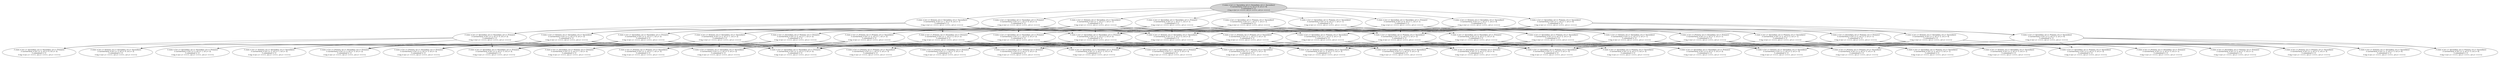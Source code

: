 strict digraph DiskGraph {
nodesep=0.35;
subgraph cluster_graph {
color="white";
-7869613565237350289 [label="/\\ state = [n1 |-> Secondary, n2 |-> Secondary, n3 |-> Secondary]\n/\\ currentTerm = [n1 |-> 0, n2 |-> 0, n3 |-> 0]\n/\\ committed = {}\n/\\ log = [n1 |-> <<>>, n2 |-> <<>>, n3 |-> <<>>]",style = filled]
-7869613565237350289 -> -3599509836514354865 [label="",color="black",fontcolor="black"];
-3599509836514354865 [label="/\\ state = [n1 |-> Primary, n2 |-> Secondary, n3 |-> Secondary]\n/\\ currentTerm = [n1 |-> 1, n2 |-> 1, n3 |-> 0]\n/\\ committed = {}\n/\\ log = [n1 |-> <<>>, n2 |-> <<>>, n3 |-> <<>>]"];
-7869613565237350289 -> -7755827089026793422 [label="",color="black",fontcolor="black"];
-7755827089026793422 [label="/\\ state = [n1 |-> Primary, n2 |-> Secondary, n3 |-> Secondary]\n/\\ currentTerm = [n1 |-> 1, n2 |-> 0, n3 |-> 1]\n/\\ committed = {}\n/\\ log = [n1 |-> <<>>, n2 |-> <<>>, n3 |-> <<>>]"];
-7869613565237350289 -> 9208771904633459490 [label="",color="black",fontcolor="black"];
9208771904633459490 [label="/\\ state = [n1 |-> Primary, n2 |-> Secondary, n3 |-> Secondary]\n/\\ currentTerm = [n1 |-> 1, n2 |-> 1, n3 |-> 1]\n/\\ committed = {}\n/\\ log = [n1 |-> <<>>, n2 |-> <<>>, n3 |-> <<>>]"];
-7869613565237350289 -> 6471463249632845513 [label="",color="black",fontcolor="black"];
6471463249632845513 [label="/\\ state = [n1 |-> Secondary, n2 |-> Primary, n3 |-> Secondary]\n/\\ currentTerm = [n1 |-> 1, n2 |-> 1, n3 |-> 0]\n/\\ committed = {}\n/\\ log = [n1 |-> <<>>, n2 |-> <<>>, n3 |-> <<>>]"];
-7869613565237350289 -> -8076300121196404531 [label="",color="black",fontcolor="black"];
-8076300121196404531 [label="/\\ state = [n1 |-> Secondary, n2 |-> Primary, n3 |-> Secondary]\n/\\ currentTerm = [n1 |-> 0, n2 |-> 1, n3 |-> 1]\n/\\ committed = {}\n/\\ log = [n1 |-> <<>>, n2 |-> <<>>, n3 |-> <<>>]"];
-7869613565237350289 -> -1726963228399659868 [label="",color="black",fontcolor="black"];
-1726963228399659868 [label="/\\ state = [n1 |-> Secondary, n2 |-> Primary, n3 |-> Secondary]\n/\\ currentTerm = [n1 |-> 1, n2 |-> 1, n3 |-> 1]\n/\\ committed = {}\n/\\ log = [n1 |-> <<>>, n2 |-> <<>>, n3 |-> <<>>]"];
-7869613565237350289 -> -4862553524612859694 [label="",color="black",fontcolor="black"];
-4862553524612859694 [label="/\\ state = [n1 |-> Secondary, n2 |-> Secondary, n3 |-> Primary]\n/\\ currentTerm = [n1 |-> 1, n2 |-> 0, n3 |-> 1]\n/\\ committed = {}\n/\\ log = [n1 |-> <<>>, n2 |-> <<>>, n3 |-> <<>>]"];
-7869613565237350289 -> 3528279545434447787 [label="",color="black",fontcolor="black"];
3528279545434447787 [label="/\\ state = [n1 |-> Secondary, n2 |-> Secondary, n3 |-> Primary]\n/\\ currentTerm = [n1 |-> 0, n2 |-> 1, n3 |-> 1]\n/\\ committed = {}\n/\\ log = [n1 |-> <<>>, n2 |-> <<>>, n3 |-> <<>>]"];
-7869613565237350289 -> 6275018748014554050 [label="",color="black",fontcolor="black"];
6275018748014554050 [label="/\\ state = [n1 |-> Secondary, n2 |-> Secondary, n3 |-> Primary]\n/\\ currentTerm = [n1 |-> 1, n2 |-> 1, n3 |-> 1]\n/\\ committed = {}\n/\\ log = [n1 |-> <<>>, n2 |-> <<>>, n3 |-> <<>>]"];
-3599509836514354865 -> 2513531061805342083 [label="",color="black",fontcolor="black"];
2513531061805342083 [label="/\\ state = [n1 |-> Primary, n2 |-> Secondary, n3 |-> Secondary]\n/\\ currentTerm = [n1 |-> 2, n2 |-> 2, n3 |-> 0]\n/\\ committed = {}\n/\\ log = [n1 |-> <<>>, n2 |-> <<>>, n3 |-> <<>>]"];
-3599509836514354865 -> 9069202088224455785 [label="",color="black",fontcolor="black"];
9069202088224455785 [label="/\\ state = [n1 |-> Primary, n2 |-> Secondary, n3 |-> Secondary]\n/\\ currentTerm = [n1 |-> 2, n2 |-> 1, n3 |-> 2]\n/\\ committed = {}\n/\\ log = [n1 |-> <<>>, n2 |-> <<>>, n3 |-> <<>>]"];
-3599509836514354865 -> 4112512731038884894 [label="",color="black",fontcolor="black"];
4112512731038884894 [label="/\\ state = [n1 |-> Primary, n2 |-> Secondary, n3 |-> Secondary]\n/\\ currentTerm = [n1 |-> 2, n2 |-> 2, n3 |-> 2]\n/\\ committed = {}\n/\\ log = [n1 |-> <<>>, n2 |-> <<>>, n3 |-> <<>>]"];
-3599509836514354865 -> -5393796707672352251 [label="",color="black",fontcolor="black"];
-5393796707672352251 [label="/\\ state = [n1 |-> Secondary, n2 |-> Primary, n3 |-> Secondary]\n/\\ currentTerm = [n1 |-> 2, n2 |-> 2, n3 |-> 0]\n/\\ committed = {}\n/\\ log = [n1 |-> <<>>, n2 |-> <<>>, n3 |-> <<>>]"];
-3599509836514354865 -> -3007582427201228422 [label="",color="black",fontcolor="black"];
-3007582427201228422 [label="/\\ state = [n1 |-> Primary, n2 |-> Primary, n3 |-> Secondary]\n/\\ currentTerm = [n1 |-> 1, n2 |-> 2, n3 |-> 2]\n/\\ committed = {}\n/\\ log = [n1 |-> <<>>, n2 |-> <<>>, n3 |-> <<>>]"];
-3599509836514354865 -> -5848436642816334952 [label="",color="black",fontcolor="black"];
-5848436642816334952 [label="/\\ state = [n1 |-> Secondary, n2 |-> Primary, n3 |-> Secondary]\n/\\ currentTerm = [n1 |-> 2, n2 |-> 2, n3 |-> 2]\n/\\ committed = {}\n/\\ log = [n1 |-> <<>>, n2 |-> <<>>, n3 |-> <<>>]"];
-7755827089026793422 -> -7843578742682249234 [label="",color="black",fontcolor="black"];
-7843578742682249234 [label="/\\ state = [n1 |-> Primary, n2 |-> Secondary, n3 |-> Secondary]\n/\\ currentTerm = [n1 |-> 2, n2 |-> 2, n3 |-> 1]\n/\\ committed = {}\n/\\ log = [n1 |-> <<>>, n2 |-> <<>>, n3 |-> <<>>]"];
-7755827089026793422 -> -7616253116179288199 [label="",color="black",fontcolor="black"];
-7616253116179288199 [label="/\\ state = [n1 |-> Primary, n2 |-> Secondary, n3 |-> Secondary]\n/\\ currentTerm = [n1 |-> 2, n2 |-> 0, n3 |-> 2]\n/\\ committed = {}\n/\\ log = [n1 |-> <<>>, n2 |-> <<>>, n3 |-> <<>>]"];
-7755827089026793422 -> 4112512731038884894 [label="",color="black",fontcolor="black"];
-7755827089026793422 -> -4713901930580060263 [label="",color="black",fontcolor="black"];
-4713901930580060263 [label="/\\ state = [n1 |-> Secondary, n2 |-> Secondary, n3 |-> Primary]\n/\\ currentTerm = [n1 |-> 2, n2 |-> 0, n3 |-> 2]\n/\\ committed = {}\n/\\ log = [n1 |-> <<>>, n2 |-> <<>>, n3 |-> <<>>]"];
-7755827089026793422 -> 7592835799527706140 [label="",color="black",fontcolor="black"];
7592835799527706140 [label="/\\ state = [n1 |-> Primary, n2 |-> Secondary, n3 |-> Primary]\n/\\ currentTerm = [n1 |-> 1, n2 |-> 2, n3 |-> 2]\n/\\ committed = {}\n/\\ log = [n1 |-> <<>>, n2 |-> <<>>, n3 |-> <<>>]"];
-7755827089026793422 -> 1282379678309195006 [label="",color="black",fontcolor="black"];
1282379678309195006 [label="/\\ state = [n1 |-> Secondary, n2 |-> Secondary, n3 |-> Primary]\n/\\ currentTerm = [n1 |-> 2, n2 |-> 2, n3 |-> 2]\n/\\ committed = {}\n/\\ log = [n1 |-> <<>>, n2 |-> <<>>, n3 |-> <<>>]"];
9208771904633459490 -> -7843578742682249234 [label="",color="black",fontcolor="black"];
9208771904633459490 -> 9069202088224455785 [label="",color="black",fontcolor="black"];
9208771904633459490 -> 4112512731038884894 [label="",color="black",fontcolor="black"];
9208771904633459490 -> 352050321377939560 [label="",color="black",fontcolor="black"];
352050321377939560 [label="/\\ state = [n1 |-> Secondary, n2 |-> Primary, n3 |-> Secondary]\n/\\ currentTerm = [n1 |-> 2, n2 |-> 2, n3 |-> 1]\n/\\ committed = {}\n/\\ log = [n1 |-> <<>>, n2 |-> <<>>, n3 |-> <<>>]"];
9208771904633459490 -> -3007582427201228422 [label="",color="black",fontcolor="black"];
9208771904633459490 -> -5848436642816334952 [label="",color="black",fontcolor="black"];
9208771904633459490 -> 6126371246063862921 [label="",color="black",fontcolor="black"];
6126371246063862921 [label="/\\ state = [n1 |-> Secondary, n2 |-> Secondary, n3 |-> Primary]\n/\\ currentTerm = [n1 |-> 2, n2 |-> 1, n3 |-> 2]\n/\\ committed = {}\n/\\ log = [n1 |-> <<>>, n2 |-> <<>>, n3 |-> <<>>]"];
9208771904633459490 -> 7592835799527706140 [label="",color="black",fontcolor="black"];
9208771904633459490 -> 1282379678309195006 [label="",color="black",fontcolor="black"];
6471463249632845513 -> 2513531061805342083 [label="",color="black",fontcolor="black"];
6471463249632845513 -> 4226848456384083382 [label="",color="black",fontcolor="black"];
4226848456384083382 [label="/\\ state = [n1 |-> Primary, n2 |-> Primary, n3 |-> Secondary]\n/\\ currentTerm = [n1 |-> 2, n2 |-> 1, n3 |-> 2]\n/\\ committed = {}\n/\\ log = [n1 |-> <<>>, n2 |-> <<>>, n3 |-> <<>>]"];
6471463249632845513 -> 4112512731038884894 [label="",color="black",fontcolor="black"];
6471463249632845513 -> -5393796707672352251 [label="",color="black",fontcolor="black"];
6471463249632845513 -> 500706156135874339 [label="",color="black",fontcolor="black"];
500706156135874339 [label="/\\ state = [n1 |-> Secondary, n2 |-> Primary, n3 |-> Secondary]\n/\\ currentTerm = [n1 |-> 1, n2 |-> 2, n3 |-> 2]\n/\\ committed = {}\n/\\ log = [n1 |-> <<>>, n2 |-> <<>>, n3 |-> <<>>]"];
6471463249632845513 -> -5848436642816334952 [label="",color="black",fontcolor="black"];
-8076300121196404531 -> 352050321377939560 [label="",color="black",fontcolor="black"];
-8076300121196404531 -> 6994497431901768522 [label="",color="black",fontcolor="black"];
6994497431901768522 [label="/\\ state = [n1 |-> Secondary, n2 |-> Primary, n3 |-> Secondary]\n/\\ currentTerm = [n1 |-> 0, n2 |-> 2, n3 |-> 2]\n/\\ committed = {}\n/\\ log = [n1 |-> <<>>, n2 |-> <<>>, n3 |-> <<>>]"];
-8076300121196404531 -> -5848436642816334952 [label="",color="black",fontcolor="black"];
-8076300121196404531 -> 1329038293772979542 [label="",color="black",fontcolor="black"];
1329038293772979542 [label="/\\ state = [n1 |-> Secondary, n2 |-> Primary, n3 |-> Primary]\n/\\ currentTerm = [n1 |-> 2, n2 |-> 1, n3 |-> 2]\n/\\ committed = {}\n/\\ log = [n1 |-> <<>>, n2 |-> <<>>, n3 |-> <<>>]"];
-8076300121196404531 -> -2446384772023159764 [label="",color="black",fontcolor="black"];
-2446384772023159764 [label="/\\ state = [n1 |-> Secondary, n2 |-> Secondary, n3 |-> Primary]\n/\\ currentTerm = [n1 |-> 0, n2 |-> 2, n3 |-> 2]\n/\\ committed = {}\n/\\ log = [n1 |-> <<>>, n2 |-> <<>>, n3 |-> <<>>]"];
-8076300121196404531 -> 1282379678309195006 [label="",color="black",fontcolor="black"];
-1726963228399659868 -> -7843578742682249234 [label="",color="black",fontcolor="black"];
-1726963228399659868 -> 4226848456384083382 [label="",color="black",fontcolor="black"];
-1726963228399659868 -> 4112512731038884894 [label="",color="black",fontcolor="black"];
-1726963228399659868 -> 352050321377939560 [label="",color="black",fontcolor="black"];
-1726963228399659868 -> 500706156135874339 [label="",color="black",fontcolor="black"];
-1726963228399659868 -> -5848436642816334952 [label="",color="black",fontcolor="black"];
-1726963228399659868 -> 1329038293772979542 [label="",color="black",fontcolor="black"];
-1726963228399659868 -> -5048783940881153979 [label="",color="black",fontcolor="black"];
-5048783940881153979 [label="/\\ state = [n1 |-> Secondary, n2 |-> Secondary, n3 |-> Primary]\n/\\ currentTerm = [n1 |-> 1, n2 |-> 2, n3 |-> 2]\n/\\ committed = {}\n/\\ log = [n1 |-> <<>>, n2 |-> <<>>, n3 |-> <<>>]"];
-1726963228399659868 -> 1282379678309195006 [label="",color="black",fontcolor="black"];
-4862553524612859694 -> 7732484366846714199 [label="",color="black",fontcolor="black"];
7732484366846714199 [label="/\\ state = [n1 |-> Primary, n2 |-> Secondary, n3 |-> Primary]\n/\\ currentTerm = [n1 |-> 2, n2 |-> 2, n3 |-> 1]\n/\\ committed = {}\n/\\ log = [n1 |-> <<>>, n2 |-> <<>>, n3 |-> <<>>]"];
-4862553524612859694 -> -7616253116179288199 [label="",color="black",fontcolor="black"];
-4862553524612859694 -> 4112512731038884894 [label="",color="black",fontcolor="black"];
-4862553524612859694 -> -4713901930580060263 [label="",color="black",fontcolor="black"];
-4862553524612859694 -> -5048783940881153979 [label="",color="black",fontcolor="black"];
-4862553524612859694 -> 1282379678309195006 [label="",color="black",fontcolor="black"];
3528279545434447787 -> -248836222955477295 [label="",color="black",fontcolor="black"];
-248836222955477295 [label="/\\ state = [n1 |-> Secondary, n2 |-> Primary, n3 |-> Primary]\n/\\ currentTerm = [n1 |-> 2, n2 |-> 2, n3 |-> 1]\n/\\ committed = {}\n/\\ log = [n1 |-> <<>>, n2 |-> <<>>, n3 |-> <<>>]"];
3528279545434447787 -> 6994497431901768522 [label="",color="black",fontcolor="black"];
3528279545434447787 -> -5848436642816334952 [label="",color="black",fontcolor="black"];
3528279545434447787 -> 6126371246063862921 [label="",color="black",fontcolor="black"];
3528279545434447787 -> -2446384772023159764 [label="",color="black",fontcolor="black"];
3528279545434447787 -> 1282379678309195006 [label="",color="black",fontcolor="black"];
6275018748014554050 -> 7732484366846714199 [label="",color="black",fontcolor="black"];
6275018748014554050 -> 9069202088224455785 [label="",color="black",fontcolor="black"];
6275018748014554050 -> 4112512731038884894 [label="",color="black",fontcolor="black"];
6275018748014554050 -> -248836222955477295 [label="",color="black",fontcolor="black"];
6275018748014554050 -> 500706156135874339 [label="",color="black",fontcolor="black"];
6275018748014554050 -> -5848436642816334952 [label="",color="black",fontcolor="black"];
6275018748014554050 -> 6126371246063862921 [label="",color="black",fontcolor="black"];
6275018748014554050 -> -5048783940881153979 [label="",color="black",fontcolor="black"];
6275018748014554050 -> 1282379678309195006 [label="",color="black",fontcolor="black"];
2513531061805342083 -> -5867185401989121286 [label="",color="black",fontcolor="black"];
-5867185401989121286 [label="/\\ state = [n1 |-> Primary, n2 |-> Secondary, n3 |-> Secondary]\n/\\ currentTerm = [n1 |-> 3, n2 |-> 3, n3 |-> 0]\n/\\ committed = {}\n/\\ log = [n1 |-> <<>>, n2 |-> <<>>, n3 |-> <<>>]"];
2513531061805342083 -> -1209530034572715494 [label="",color="black",fontcolor="black"];
-1209530034572715494 [label="/\\ state = [n1 |-> Primary, n2 |-> Secondary, n3 |-> Secondary]\n/\\ currentTerm = [n1 |-> 3, n2 |-> 2, n3 |-> 3]\n/\\ committed = {}\n/\\ log = [n1 |-> <<>>, n2 |-> <<>>, n3 |-> <<>>]"];
2513531061805342083 -> 335245272471963914 [label="",color="black",fontcolor="black"];
335245272471963914 [label="/\\ state = [n1 |-> Primary, n2 |-> Secondary, n3 |-> Secondary]\n/\\ currentTerm = [n1 |-> 3, n2 |-> 3, n3 |-> 3]\n/\\ committed = {}\n/\\ log = [n1 |-> <<>>, n2 |-> <<>>, n3 |-> <<>>]"];
2513531061805342083 -> 4131815852091735420 [label="",color="black",fontcolor="black"];
4131815852091735420 [label="/\\ state = [n1 |-> Secondary, n2 |-> Primary, n3 |-> Secondary]\n/\\ currentTerm = [n1 |-> 3, n2 |-> 3, n3 |-> 0]\n/\\ committed = {}\n/\\ log = [n1 |-> <<>>, n2 |-> <<>>, n3 |-> <<>>]"];
2513531061805342083 -> 2607627572260009148 [label="",color="black",fontcolor="black"];
2607627572260009148 [label="/\\ state = [n1 |-> Primary, n2 |-> Primary, n3 |-> Secondary]\n/\\ currentTerm = [n1 |-> 2, n2 |-> 3, n3 |-> 3]\n/\\ committed = {}\n/\\ log = [n1 |-> <<>>, n2 |-> <<>>, n3 |-> <<>>]"];
2513531061805342083 -> -7826202155785138548 [label="",color="black",fontcolor="black"];
-7826202155785138548 [label="/\\ state = [n1 |-> Secondary, n2 |-> Primary, n3 |-> Secondary]\n/\\ currentTerm = [n1 |-> 3, n2 |-> 3, n3 |-> 3]\n/\\ committed = {}\n/\\ log = [n1 |-> <<>>, n2 |-> <<>>, n3 |-> <<>>]"];
9069202088224455785 -> -5377053508390501529 [label="",color="black",fontcolor="black"];
-5377053508390501529 [label="/\\ state = [n1 |-> Primary, n2 |-> Secondary, n3 |-> Secondary]\n/\\ currentTerm = [n1 |-> 3, n2 |-> 3, n3 |-> 2]\n/\\ committed = {}\n/\\ log = [n1 |-> <<>>, n2 |-> <<>>, n3 |-> <<>>]"];
9069202088224455785 -> -6055035401567878547 [label="",color="black",fontcolor="black"];
-6055035401567878547 [label="/\\ state = [n1 |-> Primary, n2 |-> Secondary, n3 |-> Secondary]\n/\\ currentTerm = [n1 |-> 3, n2 |-> 1, n3 |-> 3]\n/\\ committed = {}\n/\\ log = [n1 |-> <<>>, n2 |-> <<>>, n3 |-> <<>>]"];
9069202088224455785 -> 335245272471963914 [label="",color="black",fontcolor="black"];
9069202088224455785 -> -8997830944296174963 [label="",color="black",fontcolor="black"];
-8997830944296174963 [label="/\\ state = [n1 |-> Secondary, n2 |-> Secondary, n3 |-> Primary]\n/\\ currentTerm = [n1 |-> 3, n2 |-> 1, n3 |-> 3]\n/\\ committed = {}\n/\\ log = [n1 |-> <<>>, n2 |-> <<>>, n3 |-> <<>>]"];
9069202088224455785 -> -7264896430763734054 [label="",color="black",fontcolor="black"];
-7264896430763734054 [label="/\\ state = [n1 |-> Primary, n2 |-> Secondary, n3 |-> Primary]\n/\\ currentTerm = [n1 |-> 2, n2 |-> 3, n3 |-> 3]\n/\\ committed = {}\n/\\ log = [n1 |-> <<>>, n2 |-> <<>>, n3 |-> <<>>]"];
9069202088224455785 -> 3206139361947464170 [label="",color="black",fontcolor="black"];
3206139361947464170 [label="/\\ state = [n1 |-> Secondary, n2 |-> Secondary, n3 |-> Primary]\n/\\ currentTerm = [n1 |-> 3, n2 |-> 3, n3 |-> 3]\n/\\ committed = {}\n/\\ log = [n1 |-> <<>>, n2 |-> <<>>, n3 |-> <<>>]"];
4112512731038884894 -> -5377053508390501529 [label="",color="black",fontcolor="black"];
4112512731038884894 -> -1209530034572715494 [label="",color="black",fontcolor="black"];
4112512731038884894 -> 335245272471963914 [label="",color="black",fontcolor="black"];
4112512731038884894 -> 2496233362634048737 [label="",color="black",fontcolor="black"];
2496233362634048737 [label="/\\ state = [n1 |-> Secondary, n2 |-> Primary, n3 |-> Secondary]\n/\\ currentTerm = [n1 |-> 3, n2 |-> 3, n3 |-> 2]\n/\\ committed = {}\n/\\ log = [n1 |-> <<>>, n2 |-> <<>>, n3 |-> <<>>]"];
4112512731038884894 -> 2607627572260009148 [label="",color="black",fontcolor="black"];
4112512731038884894 -> -7826202155785138548 [label="",color="black",fontcolor="black"];
4112512731038884894 -> -4039838987316878598 [label="",color="black",fontcolor="black"];
-4039838987316878598 [label="/\\ state = [n1 |-> Secondary, n2 |-> Secondary, n3 |-> Primary]\n/\\ currentTerm = [n1 |-> 3, n2 |-> 2, n3 |-> 3]\n/\\ committed = {}\n/\\ log = [n1 |-> <<>>, n2 |-> <<>>, n3 |-> <<>>]"];
4112512731038884894 -> -7264896430763734054 [label="",color="black",fontcolor="black"];
4112512731038884894 -> 3206139361947464170 [label="",color="black",fontcolor="black"];
-5393796707672352251 -> -5867185401989121286 [label="",color="black",fontcolor="black"];
-5393796707672352251 -> -6322370330319416379 [label="",color="black",fontcolor="black"];
-6322370330319416379 [label="/\\ state = [n1 |-> Primary, n2 |-> Primary, n3 |-> Secondary]\n/\\ currentTerm = [n1 |-> 3, n2 |-> 2, n3 |-> 3]\n/\\ committed = {}\n/\\ log = [n1 |-> <<>>, n2 |-> <<>>, n3 |-> <<>>]"];
-5393796707672352251 -> 335245272471963914 [label="",color="black",fontcolor="black"];
-5393796707672352251 -> 4131815852091735420 [label="",color="black",fontcolor="black"];
-5393796707672352251 -> -828643256619189531 [label="",color="black",fontcolor="black"];
-828643256619189531 [label="/\\ state = [n1 |-> Secondary, n2 |-> Primary, n3 |-> Secondary]\n/\\ currentTerm = [n1 |-> 2, n2 |-> 3, n3 |-> 3]\n/\\ committed = {}\n/\\ log = [n1 |-> <<>>, n2 |-> <<>>, n3 |-> <<>>]"];
-5393796707672352251 -> -7826202155785138548 [label="",color="black",fontcolor="black"];
-3007582427201228422 -> 2496233362634048737 [label="",color="black",fontcolor="black"];
-3007582427201228422 -> -8352814796838803449 [label="",color="black",fontcolor="black"];
-8352814796838803449 [label="/\\ state = [n1 |-> Primary, n2 |-> Primary, n3 |-> Secondary]\n/\\ currentTerm = [n1 |-> 1, n2 |-> 3, n3 |-> 3]\n/\\ committed = {}\n/\\ log = [n1 |-> <<>>, n2 |-> <<>>, n3 |-> <<>>]"];
-3007582427201228422 -> -7826202155785138548 [label="",color="black",fontcolor="black"];
-3007582427201228422 -> -9179720732504806619 [label="",color="black",fontcolor="black"];
-9179720732504806619 [label="/\\ state = [n1 |-> Secondary, n2 |-> Primary, n3 |-> Primary]\n/\\ currentTerm = [n1 |-> 3, n2 |-> 2, n3 |-> 3]\n/\\ committed = {}\n/\\ log = [n1 |-> <<>>, n2 |-> <<>>, n3 |-> <<>>]"];
-3007582427201228422 -> 3677496321109563233 [label="",color="black",fontcolor="black"];
3677496321109563233 [label="/\\ state = [n1 |-> Primary, n2 |-> Secondary, n3 |-> Primary]\n/\\ currentTerm = [n1 |-> 1, n2 |-> 3, n3 |-> 3]\n/\\ committed = {}\n/\\ log = [n1 |-> <<>>, n2 |-> <<>>, n3 |-> <<>>]"];
-3007582427201228422 -> 3206139361947464170 [label="",color="black",fontcolor="black"];
-5848436642816334952 -> -5377053508390501529 [label="",color="black",fontcolor="black"];
-5848436642816334952 -> -6322370330319416379 [label="",color="black",fontcolor="black"];
-5848436642816334952 -> 335245272471963914 [label="",color="black",fontcolor="black"];
-5848436642816334952 -> 2496233362634048737 [label="",color="black",fontcolor="black"];
-5848436642816334952 -> -828643256619189531 [label="",color="black",fontcolor="black"];
-5848436642816334952 -> -7826202155785138548 [label="",color="black",fontcolor="black"];
-5848436642816334952 -> -9179720732504806619 [label="",color="black",fontcolor="black"];
-5848436642816334952 -> 5448740925590324611 [label="",color="black",fontcolor="black"];
5448740925590324611 [label="/\\ state = [n1 |-> Secondary, n2 |-> Secondary, n3 |-> Primary]\n/\\ currentTerm = [n1 |-> 2, n2 |-> 3, n3 |-> 3]\n/\\ committed = {}\n/\\ log = [n1 |-> <<>>, n2 |-> <<>>, n3 |-> <<>>]"];
-5848436642816334952 -> 3206139361947464170 [label="",color="black",fontcolor="black"];
-7843578742682249234 -> 2257508926198870167 [label="",color="black",fontcolor="black"];
2257508926198870167 [label="/\\ state = [n1 |-> Primary, n2 |-> Secondary, n3 |-> Secondary]\n/\\ currentTerm = [n1 |-> 3, n2 |-> 3, n3 |-> 1]\n/\\ committed = {}\n/\\ log = [n1 |-> <<>>, n2 |-> <<>>, n3 |-> <<>>]"];
-7843578742682249234 -> -1209530034572715494 [label="",color="black",fontcolor="black"];
-7843578742682249234 -> 335245272471963914 [label="",color="black",fontcolor="black"];
-7843578742682249234 -> -8606113637417961711 [label="",color="black",fontcolor="black"];
-8606113637417961711 [label="/\\ state = [n1 |-> Secondary, n2 |-> Primary, n3 |-> Secondary]\n/\\ currentTerm = [n1 |-> 3, n2 |-> 3, n3 |-> 1]\n/\\ committed = {}\n/\\ log = [n1 |-> <<>>, n2 |-> <<>>, n3 |-> <<>>]"];
-7843578742682249234 -> 2607627572260009148 [label="",color="black",fontcolor="black"];
-7843578742682249234 -> -7826202155785138548 [label="",color="black",fontcolor="black"];
-7616253116179288199 -> -5377053508390501529 [label="",color="black",fontcolor="black"];
-7616253116179288199 -> 4641474507160375677 [label="",color="black",fontcolor="black"];
4641474507160375677 [label="/\\ state = [n1 |-> Primary, n2 |-> Secondary, n3 |-> Secondary]\n/\\ currentTerm = [n1 |-> 3, n2 |-> 0, n3 |-> 3]\n/\\ committed = {}\n/\\ log = [n1 |-> <<>>, n2 |-> <<>>, n3 |-> <<>>]"];
-7616253116179288199 -> 335245272471963914 [label="",color="black",fontcolor="black"];
-7616253116179288199 -> 7543720101825472925 [label="",color="black",fontcolor="black"];
7543720101825472925 [label="/\\ state = [n1 |-> Secondary, n2 |-> Secondary, n3 |-> Primary]\n/\\ currentTerm = [n1 |-> 3, n2 |-> 0, n3 |-> 3]\n/\\ committed = {}\n/\\ log = [n1 |-> <<>>, n2 |-> <<>>, n3 |-> <<>>]"];
-7616253116179288199 -> -7264896430763734054 [label="",color="black",fontcolor="black"];
-7616253116179288199 -> 3206139361947464170 [label="",color="black",fontcolor="black"];
-4713901930580060263 -> 5551127935759136222 [label="",color="black",fontcolor="black"];
5551127935759136222 [label="/\\ state = [n1 |-> Primary, n2 |-> Secondary, n3 |-> Primary]\n/\\ currentTerm = [n1 |-> 3, n2 |-> 3, n3 |-> 2]\n/\\ committed = {}\n/\\ log = [n1 |-> <<>>, n2 |-> <<>>, n3 |-> <<>>]"];
-4713901930580060263 -> 4641474507160375677 [label="",color="black",fontcolor="black"];
-4713901930580060263 -> 335245272471963914 [label="",color="black",fontcolor="black"];
-4713901930580060263 -> 7543720101825472925 [label="",color="black",fontcolor="black"];
-4713901930580060263 -> 5448740925590324611 [label="",color="black",fontcolor="black"];
-4713901930580060263 -> 3206139361947464170 [label="",color="black",fontcolor="black"];
7592835799527706140 -> -2680442066252697000 [label="",color="black",fontcolor="black"];
-2680442066252697000 [label="/\\ state = [n1 |-> Secondary, n2 |-> Primary, n3 |-> Primary]\n/\\ currentTerm = [n1 |-> 3, n2 |-> 3, n3 |-> 2]\n/\\ committed = {}\n/\\ log = [n1 |-> <<>>, n2 |-> <<>>, n3 |-> <<>>]"];
7592835799527706140 -> -8352814796838803449 [label="",color="black",fontcolor="black"];
7592835799527706140 -> -7826202155785138548 [label="",color="black",fontcolor="black"];
7592835799527706140 -> -4039838987316878598 [label="",color="black",fontcolor="black"];
7592835799527706140 -> 3677496321109563233 [label="",color="black",fontcolor="black"];
7592835799527706140 -> 3206139361947464170 [label="",color="black",fontcolor="black"];
1282379678309195006 -> 5551127935759136222 [label="",color="black",fontcolor="black"];
1282379678309195006 -> -1209530034572715494 [label="",color="black",fontcolor="black"];
1282379678309195006 -> 335245272471963914 [label="",color="black",fontcolor="black"];
1282379678309195006 -> -2680442066252697000 [label="",color="black",fontcolor="black"];
1282379678309195006 -> -828643256619189531 [label="",color="black",fontcolor="black"];
1282379678309195006 -> -7826202155785138548 [label="",color="black",fontcolor="black"];
1282379678309195006 -> -4039838987316878598 [label="",color="black",fontcolor="black"];
1282379678309195006 -> 5448740925590324611 [label="",color="black",fontcolor="black"];
1282379678309195006 -> 3206139361947464170 [label="",color="black",fontcolor="black"];
352050321377939560 -> 2257508926198870167 [label="",color="black",fontcolor="black"];
352050321377939560 -> -6322370330319416379 [label="",color="black",fontcolor="black"];
352050321377939560 -> 335245272471963914 [label="",color="black",fontcolor="black"];
352050321377939560 -> -8606113637417961711 [label="",color="black",fontcolor="black"];
352050321377939560 -> -828643256619189531 [label="",color="black",fontcolor="black"];
352050321377939560 -> -7826202155785138548 [label="",color="black",fontcolor="black"];
6126371246063862921 -> 5551127935759136222 [label="",color="black",fontcolor="black"];
6126371246063862921 -> -6055035401567878547 [label="",color="black",fontcolor="black"];
6126371246063862921 -> 335245272471963914 [label="",color="black",fontcolor="black"];
6126371246063862921 -> -8997830944296174963 [label="",color="black",fontcolor="black"];
6126371246063862921 -> 5448740925590324611 [label="",color="black",fontcolor="black"];
6126371246063862921 -> 3206139361947464170 [label="",color="black",fontcolor="black"];
4226848456384083382 -> -5377053508390501529 [label="",color="black",fontcolor="black"];
4226848456384083382 -> -1401536360814818382 [label="",color="black",fontcolor="black"];
-1401536360814818382 [label="/\\ state = [n1 |-> Primary, n2 |-> Primary, n3 |-> Secondary]\n/\\ currentTerm = [n1 |-> 3, n2 |-> 1, n3 |-> 3]\n/\\ committed = {}\n/\\ log = [n1 |-> <<>>, n2 |-> <<>>, n3 |-> <<>>]"];
4226848456384083382 -> 335245272471963914 [label="",color="black",fontcolor="black"];
4226848456384083382 -> -4299311376871820462 [label="",color="black",fontcolor="black"];
-4299311376871820462 [label="/\\ state = [n1 |-> Secondary, n2 |-> Primary, n3 |-> Primary]\n/\\ currentTerm = [n1 |-> 3, n2 |-> 1, n3 |-> 3]\n/\\ committed = {}\n/\\ log = [n1 |-> <<>>, n2 |-> <<>>, n3 |-> <<>>]"];
4226848456384083382 -> -7264896430763734054 [label="",color="black",fontcolor="black"];
4226848456384083382 -> 3206139361947464170 [label="",color="black",fontcolor="black"];
500706156135874339 -> 2496233362634048737 [label="",color="black",fontcolor="black"];
500706156135874339 -> 6675708065484449374 [label="",color="black",fontcolor="black"];
6675708065484449374 [label="/\\ state = [n1 |-> Secondary, n2 |-> Primary, n3 |-> Secondary]\n/\\ currentTerm = [n1 |-> 1, n2 |-> 3, n3 |-> 3]\n/\\ committed = {}\n/\\ log = [n1 |-> <<>>, n2 |-> <<>>, n3 |-> <<>>]"];
500706156135874339 -> -7826202155785138548 [label="",color="black",fontcolor="black"];
500706156135874339 -> -9179720732504806619 [label="",color="black",fontcolor="black"];
500706156135874339 -> -2037560779289896648 [label="",color="black",fontcolor="black"];
-2037560779289896648 [label="/\\ state = [n1 |-> Secondary, n2 |-> Secondary, n3 |-> Primary]\n/\\ currentTerm = [n1 |-> 1, n2 |-> 3, n3 |-> 3]\n/\\ committed = {}\n/\\ log = [n1 |-> <<>>, n2 |-> <<>>, n3 |-> <<>>]"];
500706156135874339 -> 3206139361947464170 [label="",color="black",fontcolor="black"];
6994497431901768522 -> 2496233362634048737 [label="",color="black",fontcolor="black"];
6994497431901768522 -> 4271469487995114039 [label="",color="black",fontcolor="black"];
4271469487995114039 [label="/\\ state = [n1 |-> Secondary, n2 |-> Primary, n3 |-> Secondary]\n/\\ currentTerm = [n1 |-> 0, n2 |-> 3, n3 |-> 3]\n/\\ committed = {}\n/\\ log = [n1 |-> <<>>, n2 |-> <<>>, n3 |-> <<>>]"];
6994497431901768522 -> -7826202155785138548 [label="",color="black",fontcolor="black"];
6994497431901768522 -> -9179720732504806619 [label="",color="black",fontcolor="black"];
6994497431901768522 -> -8909652199078941359 [label="",color="black",fontcolor="black"];
-8909652199078941359 [label="/\\ state = [n1 |-> Secondary, n2 |-> Secondary, n3 |-> Primary]\n/\\ currentTerm = [n1 |-> 0, n2 |-> 3, n3 |-> 3]\n/\\ committed = {}\n/\\ log = [n1 |-> <<>>, n2 |-> <<>>, n3 |-> <<>>]"];
6994497431901768522 -> 3206139361947464170 [label="",color="black",fontcolor="black"];
1329038293772979542 -> 5551127935759136222 [label="",color="black",fontcolor="black"];
1329038293772979542 -> -1401536360814818382 [label="",color="black",fontcolor="black"];
1329038293772979542 -> 335245272471963914 [label="",color="black",fontcolor="black"];
1329038293772979542 -> -4299311376871820462 [label="",color="black",fontcolor="black"];
1329038293772979542 -> 5448740925590324611 [label="",color="black",fontcolor="black"];
1329038293772979542 -> 3206139361947464170 [label="",color="black",fontcolor="black"];
-2446384772023159764 -> -2680442066252697000 [label="",color="black",fontcolor="black"];
-2446384772023159764 -> 4271469487995114039 [label="",color="black",fontcolor="black"];
-2446384772023159764 -> -7826202155785138548 [label="",color="black",fontcolor="black"];
-2446384772023159764 -> -4039838987316878598 [label="",color="black",fontcolor="black"];
-2446384772023159764 -> -8909652199078941359 [label="",color="black",fontcolor="black"];
-2446384772023159764 -> 3206139361947464170 [label="",color="black",fontcolor="black"];
-5048783940881153979 -> -2680442066252697000 [label="",color="black",fontcolor="black"];
-5048783940881153979 -> 6675708065484449374 [label="",color="black",fontcolor="black"];
-5048783940881153979 -> -7826202155785138548 [label="",color="black",fontcolor="black"];
-5048783940881153979 -> -4039838987316878598 [label="",color="black",fontcolor="black"];
-5048783940881153979 -> -2037560779289896648 [label="",color="black",fontcolor="black"];
-5048783940881153979 -> 3206139361947464170 [label="",color="black",fontcolor="black"];
7732484366846714199 -> -1784261868581485010 [label="",color="black",fontcolor="black"];
-1784261868581485010 [label="/\\ state = [n1 |-> Primary, n2 |-> Secondary, n3 |-> Primary]\n/\\ currentTerm = [n1 |-> 3, n2 |-> 3, n3 |-> 1]\n/\\ committed = {}\n/\\ log = [n1 |-> <<>>, n2 |-> <<>>, n3 |-> <<>>]"];
7732484366846714199 -> -1209530034572715494 [label="",color="black",fontcolor="black"];
7732484366846714199 -> 335245272471963914 [label="",color="black",fontcolor="black"];
7732484366846714199 -> 8140746840035869096 [label="",color="black",fontcolor="black"];
8140746840035869096 [label="/\\ state = [n1 |-> Secondary, n2 |-> Primary, n3 |-> Primary]\n/\\ currentTerm = [n1 |-> 3, n2 |-> 3, n3 |-> 1]\n/\\ committed = {}\n/\\ log = [n1 |-> <<>>, n2 |-> <<>>, n3 |-> <<>>]"];
7732484366846714199 -> 2607627572260009148 [label="",color="black",fontcolor="black"];
7732484366846714199 -> -7826202155785138548 [label="",color="black",fontcolor="black"];
-248836222955477295 -> -1784261868581485010 [label="",color="black",fontcolor="black"];
-248836222955477295 -> -6322370330319416379 [label="",color="black",fontcolor="black"];
-248836222955477295 -> 335245272471963914 [label="",color="black",fontcolor="black"];
-248836222955477295 -> 8140746840035869096 [label="",color="black",fontcolor="black"];
-248836222955477295 -> -828643256619189531 [label="",color="black",fontcolor="black"];
-248836222955477295 -> -7826202155785138548 [label="",color="black",fontcolor="black"];
{rank = same; -7869613565237350289;}
{rank = same; -7755827089026793422;-3599509836514354865;6471463249632845513;-4862553524612859694;3528279545434447787;-8076300121196404531;-1726963228399659868;9208771904633459490;6275018748014554050;}
{rank = same; -2446384772023159764;7732484366846714199;-248836222955477295;6994497431901768522;-7843578742682249234;352050321377939560;6126371246063862921;9069202088224455785;1329038293772979542;4226848456384083382;-3007582427201228422;-4713901930580060263;7592835799527706140;-7616253116179288199;-5393796707672352251;1282379678309195006;2513531061805342083;500706156135874339;4112512731038884894;-5048783940881153979;-5848436642816334952;}
}
}